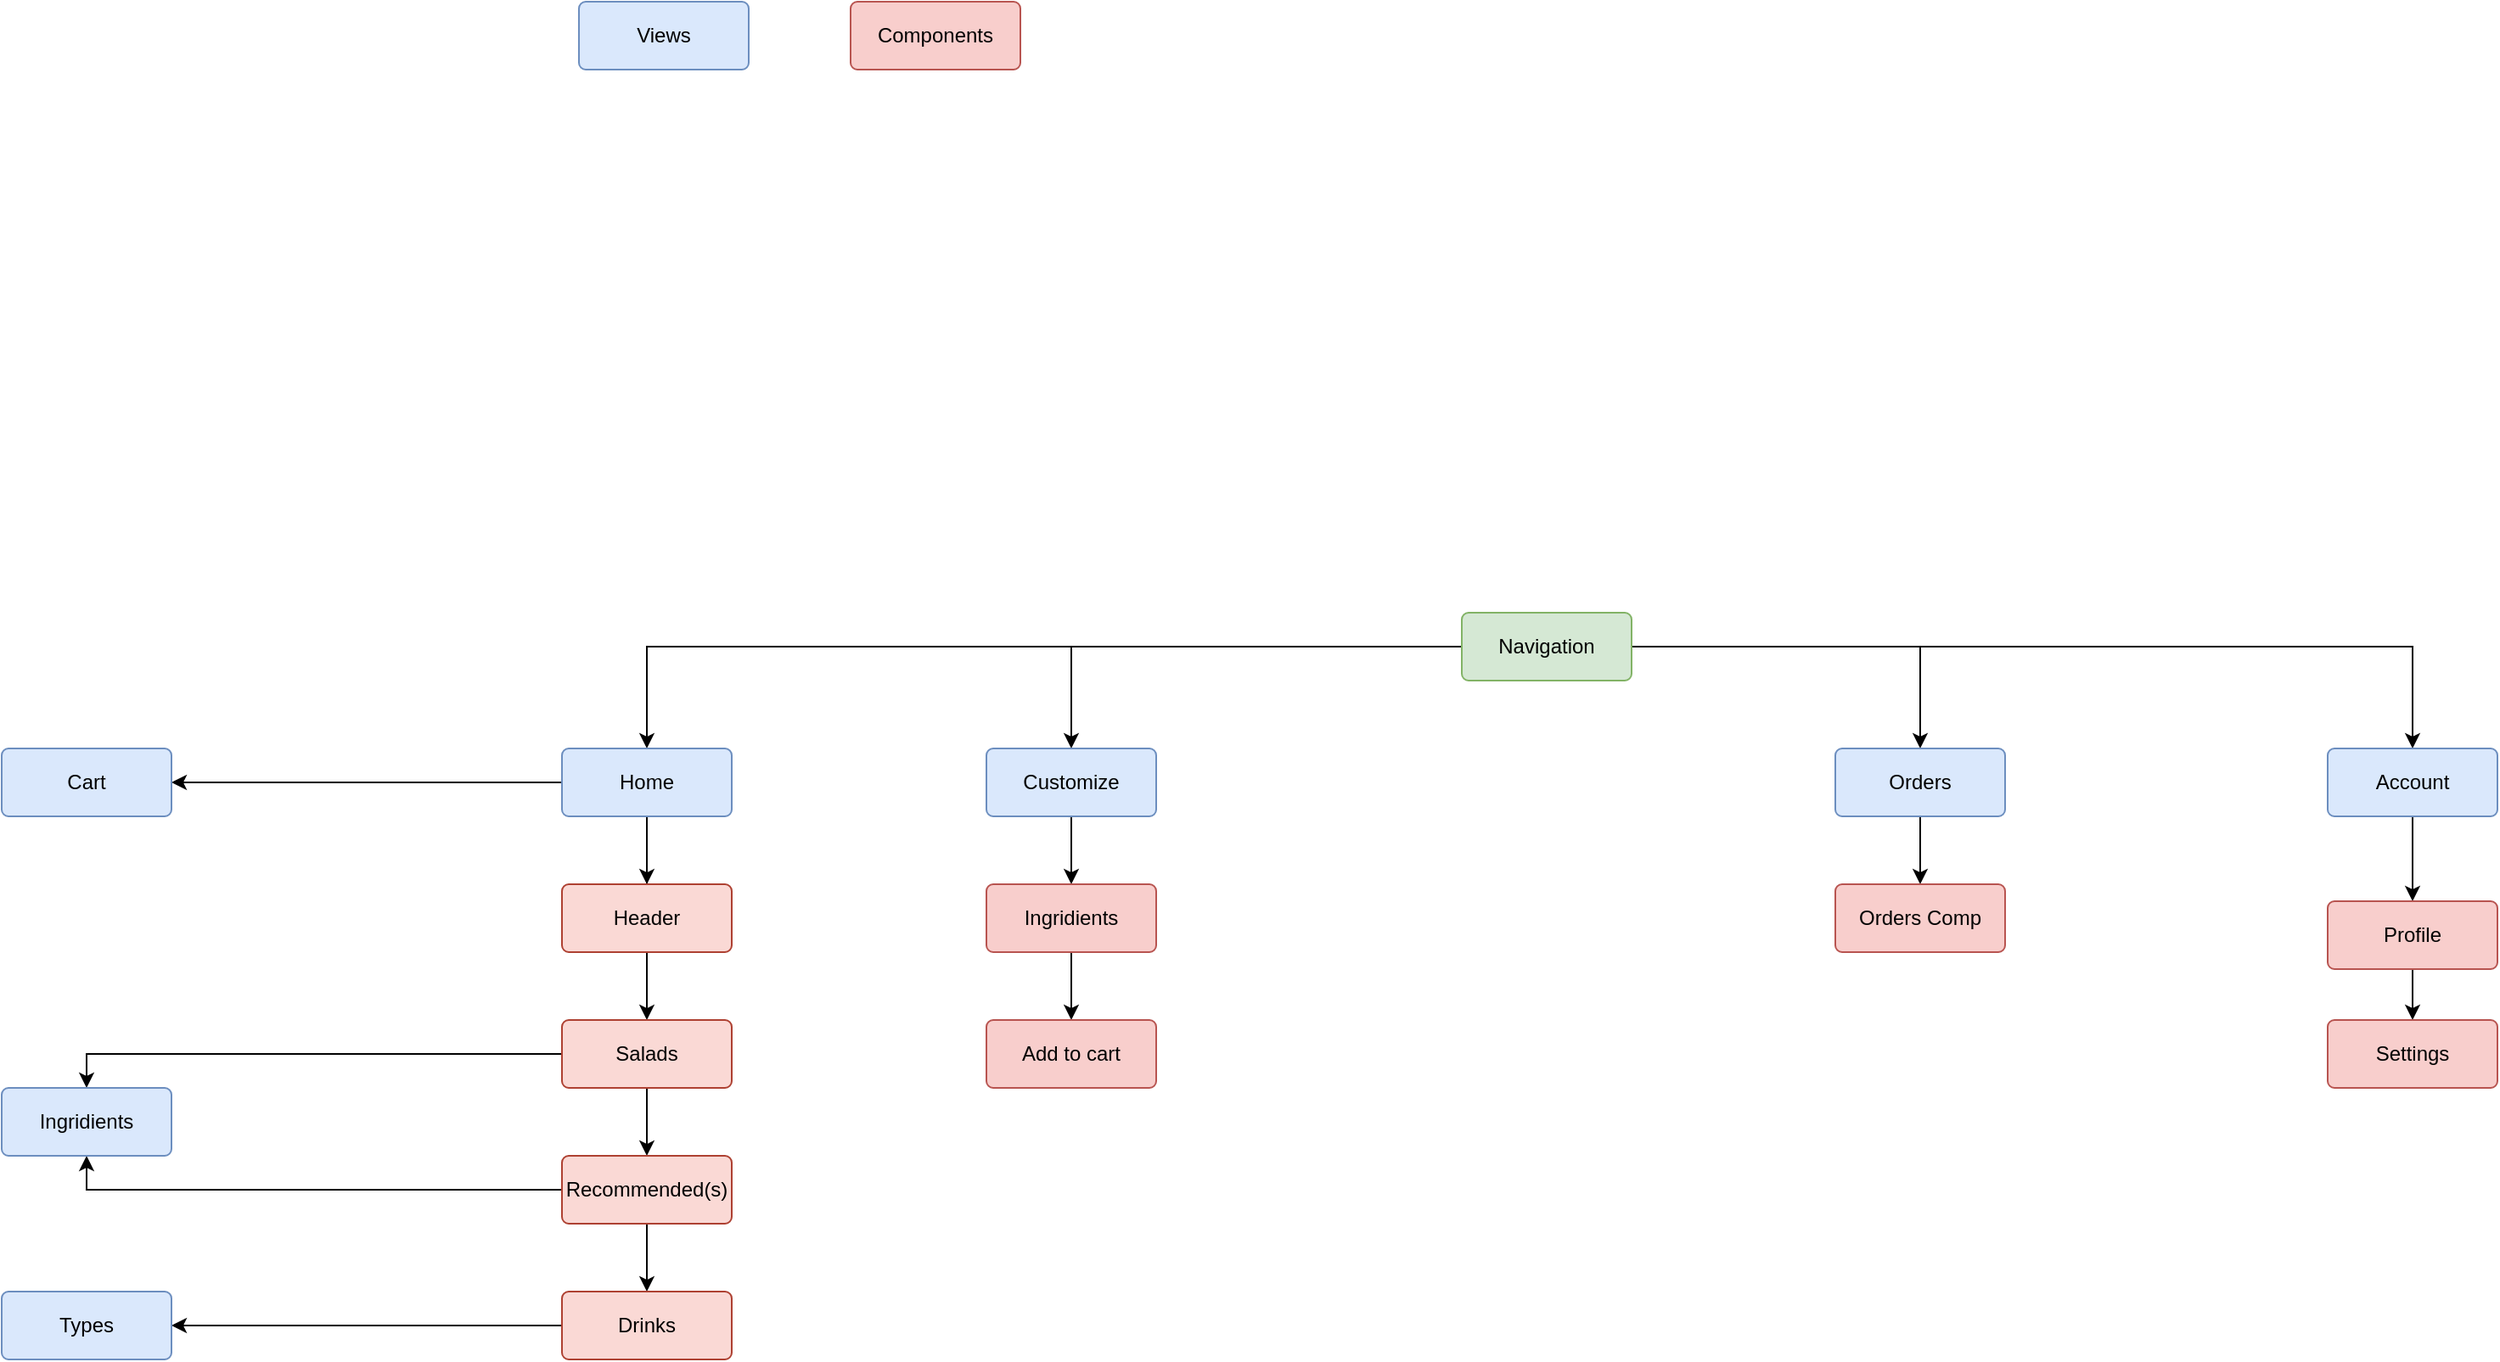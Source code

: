 <mxfile version="13.9.5" type="device"><diagram id="Haf2pCE4v650I0Jy_gFp" name="Page-1"><mxGraphModel dx="2893" dy="2059" grid="1" gridSize="10" guides="1" tooltips="1" connect="1" arrows="1" fold="1" page="0" pageScale="1" pageWidth="850" pageHeight="1100" math="0" shadow="0"><root><mxCell id="0"/><mxCell id="1" parent="0"/><mxCell id="fyhZdIq3htcqmFwMZMbE-14" value="" style="edgeStyle=orthogonalEdgeStyle;rounded=0;orthogonalLoop=1;jettySize=auto;html=1;" edge="1" parent="1" source="fyhZdIq3htcqmFwMZMbE-12" target="fyhZdIq3htcqmFwMZMbE-13"><mxGeometry relative="1" as="geometry"/></mxCell><mxCell id="fyhZdIq3htcqmFwMZMbE-16" value="" style="edgeStyle=orthogonalEdgeStyle;rounded=0;orthogonalLoop=1;jettySize=auto;html=1;" edge="1" parent="1" target="fyhZdIq3htcqmFwMZMbE-15"><mxGeometry relative="1" as="geometry"><mxPoint x="-120" y="-420" as="sourcePoint"/><Array as="points"><mxPoint x="-270" y="-420"/></Array></mxGeometry></mxCell><mxCell id="fyhZdIq3htcqmFwMZMbE-18" value="" style="edgeStyle=orthogonalEdgeStyle;rounded=0;orthogonalLoop=1;jettySize=auto;html=1;" edge="1" parent="1" target="fyhZdIq3htcqmFwMZMbE-17"><mxGeometry relative="1" as="geometry"><mxPoint x="160" y="-420" as="sourcePoint"/><Array as="points"><mxPoint x="520" y="-420"/></Array></mxGeometry></mxCell><mxCell id="fyhZdIq3htcqmFwMZMbE-20" value="" style="edgeStyle=orthogonalEdgeStyle;rounded=0;orthogonalLoop=1;jettySize=auto;html=1;exitX=1;exitY=0.5;exitDx=0;exitDy=0;" edge="1" parent="1" source="fyhZdIq3htcqmFwMZMbE-12" target="fyhZdIq3htcqmFwMZMbE-19"><mxGeometry relative="1" as="geometry"><mxPoint x="160" y="-420" as="sourcePoint"/><Array as="points"><mxPoint x="230" y="-420"/></Array></mxGeometry></mxCell><mxCell id="fyhZdIq3htcqmFwMZMbE-12" value="Navigation" style="rounded=1;arcSize=10;whiteSpace=wrap;html=1;align=center;fillColor=#d5e8d4;strokeColor=#82b366;" vertex="1" parent="1"><mxGeometry x="-40" y="-440" width="100" height="40" as="geometry"/></mxCell><mxCell id="fyhZdIq3htcqmFwMZMbE-24" value="" style="edgeStyle=orthogonalEdgeStyle;rounded=0;orthogonalLoop=1;jettySize=auto;html=1;" edge="1" parent="1" source="fyhZdIq3htcqmFwMZMbE-13" target="fyhZdIq3htcqmFwMZMbE-23"><mxGeometry relative="1" as="geometry"/></mxCell><mxCell id="fyhZdIq3htcqmFwMZMbE-26" value="" style="edgeStyle=orthogonalEdgeStyle;rounded=0;orthogonalLoop=1;jettySize=auto;html=1;" edge="1" parent="1" source="fyhZdIq3htcqmFwMZMbE-13" target="fyhZdIq3htcqmFwMZMbE-25"><mxGeometry relative="1" as="geometry"/></mxCell><mxCell id="fyhZdIq3htcqmFwMZMbE-42" value="" style="edgeStyle=orthogonalEdgeStyle;rounded=0;orthogonalLoop=1;jettySize=auto;html=1;" edge="1" parent="1" source="fyhZdIq3htcqmFwMZMbE-13" target="fyhZdIq3htcqmFwMZMbE-41"><mxGeometry relative="1" as="geometry"/></mxCell><mxCell id="fyhZdIq3htcqmFwMZMbE-13" value="Home" style="rounded=1;arcSize=10;whiteSpace=wrap;html=1;align=center;fillColor=#dae8fc;strokeColor=#6c8ebf;" vertex="1" parent="1"><mxGeometry x="-570" y="-360" width="100" height="40" as="geometry"/></mxCell><mxCell id="fyhZdIq3htcqmFwMZMbE-45" value="" style="edgeStyle=orthogonalEdgeStyle;rounded=0;orthogonalLoop=1;jettySize=auto;html=1;" edge="1" parent="1" source="fyhZdIq3htcqmFwMZMbE-15" target="fyhZdIq3htcqmFwMZMbE-44"><mxGeometry relative="1" as="geometry"/></mxCell><mxCell id="fyhZdIq3htcqmFwMZMbE-15" value="Customize" style="rounded=1;arcSize=10;whiteSpace=wrap;html=1;align=center;fillColor=#dae8fc;strokeColor=#6c8ebf;" vertex="1" parent="1"><mxGeometry x="-320" y="-360" width="100" height="40" as="geometry"/></mxCell><mxCell id="fyhZdIq3htcqmFwMZMbE-51" value="" style="edgeStyle=orthogonalEdgeStyle;rounded=0;orthogonalLoop=1;jettySize=auto;html=1;" edge="1" parent="1" source="fyhZdIq3htcqmFwMZMbE-17" target="fyhZdIq3htcqmFwMZMbE-50"><mxGeometry relative="1" as="geometry"/></mxCell><mxCell id="fyhZdIq3htcqmFwMZMbE-17" value="Account" style="rounded=1;arcSize=10;whiteSpace=wrap;html=1;align=center;fillColor=#dae8fc;strokeColor=#6c8ebf;" vertex="1" parent="1"><mxGeometry x="470" y="-360" width="100" height="40" as="geometry"/></mxCell><mxCell id="fyhZdIq3htcqmFwMZMbE-49" value="" style="edgeStyle=orthogonalEdgeStyle;rounded=0;orthogonalLoop=1;jettySize=auto;html=1;" edge="1" parent="1" source="fyhZdIq3htcqmFwMZMbE-19" target="fyhZdIq3htcqmFwMZMbE-48"><mxGeometry relative="1" as="geometry"/></mxCell><mxCell id="fyhZdIq3htcqmFwMZMbE-19" value="Orders&lt;br&gt;" style="rounded=1;arcSize=10;whiteSpace=wrap;html=1;align=center;fillColor=#dae8fc;strokeColor=#6c8ebf;" vertex="1" parent="1"><mxGeometry x="180" y="-360" width="100" height="40" as="geometry"/></mxCell><mxCell id="fyhZdIq3htcqmFwMZMbE-21" value="Views" style="rounded=1;arcSize=10;whiteSpace=wrap;html=1;align=center;fillColor=#dae8fc;strokeColor=#6c8ebf;" vertex="1" parent="1"><mxGeometry x="-560" y="-800" width="100" height="40" as="geometry"/></mxCell><mxCell id="fyhZdIq3htcqmFwMZMbE-22" value="Components&lt;br&gt;" style="rounded=1;arcSize=10;whiteSpace=wrap;html=1;align=center;fillColor=#f8cecc;strokeColor=#b85450;" vertex="1" parent="1"><mxGeometry x="-400" y="-800" width="100" height="40" as="geometry"/></mxCell><mxCell id="fyhZdIq3htcqmFwMZMbE-23" value="Header&lt;br&gt;" style="rounded=1;arcSize=10;whiteSpace=wrap;html=1;align=center;fillColor=#fad9d5;strokeColor=#ae4132;" vertex="1" parent="1"><mxGeometry x="-570" y="-280" width="100" height="40" as="geometry"/></mxCell><mxCell id="fyhZdIq3htcqmFwMZMbE-28" value="" style="edgeStyle=orthogonalEdgeStyle;rounded=0;orthogonalLoop=1;jettySize=auto;html=1;" edge="1" parent="1" source="fyhZdIq3htcqmFwMZMbE-25" target="fyhZdIq3htcqmFwMZMbE-27"><mxGeometry relative="1" as="geometry"/></mxCell><mxCell id="fyhZdIq3htcqmFwMZMbE-34" value="" style="edgeStyle=orthogonalEdgeStyle;rounded=0;orthogonalLoop=1;jettySize=auto;html=1;entryX=0.5;entryY=0;entryDx=0;entryDy=0;" edge="1" parent="1" source="fyhZdIq3htcqmFwMZMbE-25" target="fyhZdIq3htcqmFwMZMbE-33"><mxGeometry relative="1" as="geometry"/></mxCell><mxCell id="fyhZdIq3htcqmFwMZMbE-25" value="Salads" style="rounded=1;arcSize=10;whiteSpace=wrap;html=1;align=center;fillColor=#fad9d5;strokeColor=#ae4132;" vertex="1" parent="1"><mxGeometry x="-570" y="-200" width="100" height="40" as="geometry"/></mxCell><mxCell id="fyhZdIq3htcqmFwMZMbE-36" style="edgeStyle=orthogonalEdgeStyle;rounded=0;orthogonalLoop=1;jettySize=auto;html=1;exitX=0;exitY=0.5;exitDx=0;exitDy=0;entryX=0.5;entryY=1;entryDx=0;entryDy=0;" edge="1" parent="1" source="fyhZdIq3htcqmFwMZMbE-27" target="fyhZdIq3htcqmFwMZMbE-33"><mxGeometry relative="1" as="geometry"/></mxCell><mxCell id="fyhZdIq3htcqmFwMZMbE-43" style="edgeStyle=orthogonalEdgeStyle;rounded=0;orthogonalLoop=1;jettySize=auto;html=1;exitX=0.5;exitY=1;exitDx=0;exitDy=0;" edge="1" parent="1" source="fyhZdIq3htcqmFwMZMbE-27" target="fyhZdIq3htcqmFwMZMbE-29"><mxGeometry relative="1" as="geometry"/></mxCell><mxCell id="fyhZdIq3htcqmFwMZMbE-27" value="Recommended(s)" style="rounded=1;arcSize=10;whiteSpace=wrap;html=1;align=center;fillColor=#fad9d5;strokeColor=#ae4132;" vertex="1" parent="1"><mxGeometry x="-570" y="-120" width="100" height="40" as="geometry"/></mxCell><mxCell id="fyhZdIq3htcqmFwMZMbE-38" value="" style="edgeStyle=orthogonalEdgeStyle;rounded=0;orthogonalLoop=1;jettySize=auto;html=1;" edge="1" parent="1" source="fyhZdIq3htcqmFwMZMbE-29" target="fyhZdIq3htcqmFwMZMbE-37"><mxGeometry relative="1" as="geometry"/></mxCell><mxCell id="fyhZdIq3htcqmFwMZMbE-29" value="Drinks&lt;br&gt;" style="rounded=1;arcSize=10;whiteSpace=wrap;html=1;align=center;fillColor=#fad9d5;strokeColor=#ae4132;" vertex="1" parent="1"><mxGeometry x="-570" y="-40" width="100" height="40" as="geometry"/></mxCell><mxCell id="fyhZdIq3htcqmFwMZMbE-33" value="Ingridients" style="rounded=1;arcSize=10;whiteSpace=wrap;html=1;align=center;fillColor=#dae8fc;strokeColor=#6c8ebf;" vertex="1" parent="1"><mxGeometry x="-900" y="-160" width="100" height="40" as="geometry"/></mxCell><mxCell id="fyhZdIq3htcqmFwMZMbE-37" value="Types" style="rounded=1;arcSize=10;whiteSpace=wrap;html=1;align=center;fillColor=#dae8fc;strokeColor=#6c8ebf;" vertex="1" parent="1"><mxGeometry x="-900" y="-40" width="100" height="40" as="geometry"/></mxCell><mxCell id="fyhZdIq3htcqmFwMZMbE-41" value="Cart" style="rounded=1;arcSize=10;whiteSpace=wrap;html=1;align=center;fillColor=#dae8fc;strokeColor=#6c8ebf;" vertex="1" parent="1"><mxGeometry x="-900" y="-360" width="100" height="40" as="geometry"/></mxCell><mxCell id="fyhZdIq3htcqmFwMZMbE-47" value="" style="edgeStyle=orthogonalEdgeStyle;rounded=0;orthogonalLoop=1;jettySize=auto;html=1;" edge="1" parent="1" source="fyhZdIq3htcqmFwMZMbE-44" target="fyhZdIq3htcqmFwMZMbE-46"><mxGeometry relative="1" as="geometry"/></mxCell><mxCell id="fyhZdIq3htcqmFwMZMbE-44" value="Ingridients&lt;br&gt;" style="rounded=1;arcSize=10;whiteSpace=wrap;html=1;align=center;fillColor=#f8cecc;strokeColor=#b85450;" vertex="1" parent="1"><mxGeometry x="-320" y="-280" width="100" height="40" as="geometry"/></mxCell><mxCell id="fyhZdIq3htcqmFwMZMbE-46" value="Add to cart" style="rounded=1;arcSize=10;whiteSpace=wrap;html=1;align=center;fillColor=#f8cecc;strokeColor=#b85450;" vertex="1" parent="1"><mxGeometry x="-320" y="-200" width="100" height="40" as="geometry"/></mxCell><mxCell id="fyhZdIq3htcqmFwMZMbE-48" value="Orders Comp" style="rounded=1;arcSize=10;whiteSpace=wrap;html=1;align=center;fillColor=#f8cecc;strokeColor=#b85450;" vertex="1" parent="1"><mxGeometry x="180" y="-280" width="100" height="40" as="geometry"/></mxCell><mxCell id="fyhZdIq3htcqmFwMZMbE-53" value="" style="edgeStyle=orthogonalEdgeStyle;rounded=0;orthogonalLoop=1;jettySize=auto;html=1;" edge="1" parent="1" source="fyhZdIq3htcqmFwMZMbE-50" target="fyhZdIq3htcqmFwMZMbE-52"><mxGeometry relative="1" as="geometry"/></mxCell><mxCell id="fyhZdIq3htcqmFwMZMbE-50" value="Profile" style="rounded=1;arcSize=10;whiteSpace=wrap;html=1;align=center;fillColor=#f8cecc;strokeColor=#b85450;" vertex="1" parent="1"><mxGeometry x="470" y="-270" width="100" height="40" as="geometry"/></mxCell><mxCell id="fyhZdIq3htcqmFwMZMbE-52" value="Settings" style="rounded=1;arcSize=10;whiteSpace=wrap;html=1;align=center;fillColor=#f8cecc;strokeColor=#b85450;" vertex="1" parent="1"><mxGeometry x="470" y="-200" width="100" height="40" as="geometry"/></mxCell></root></mxGraphModel></diagram></mxfile>